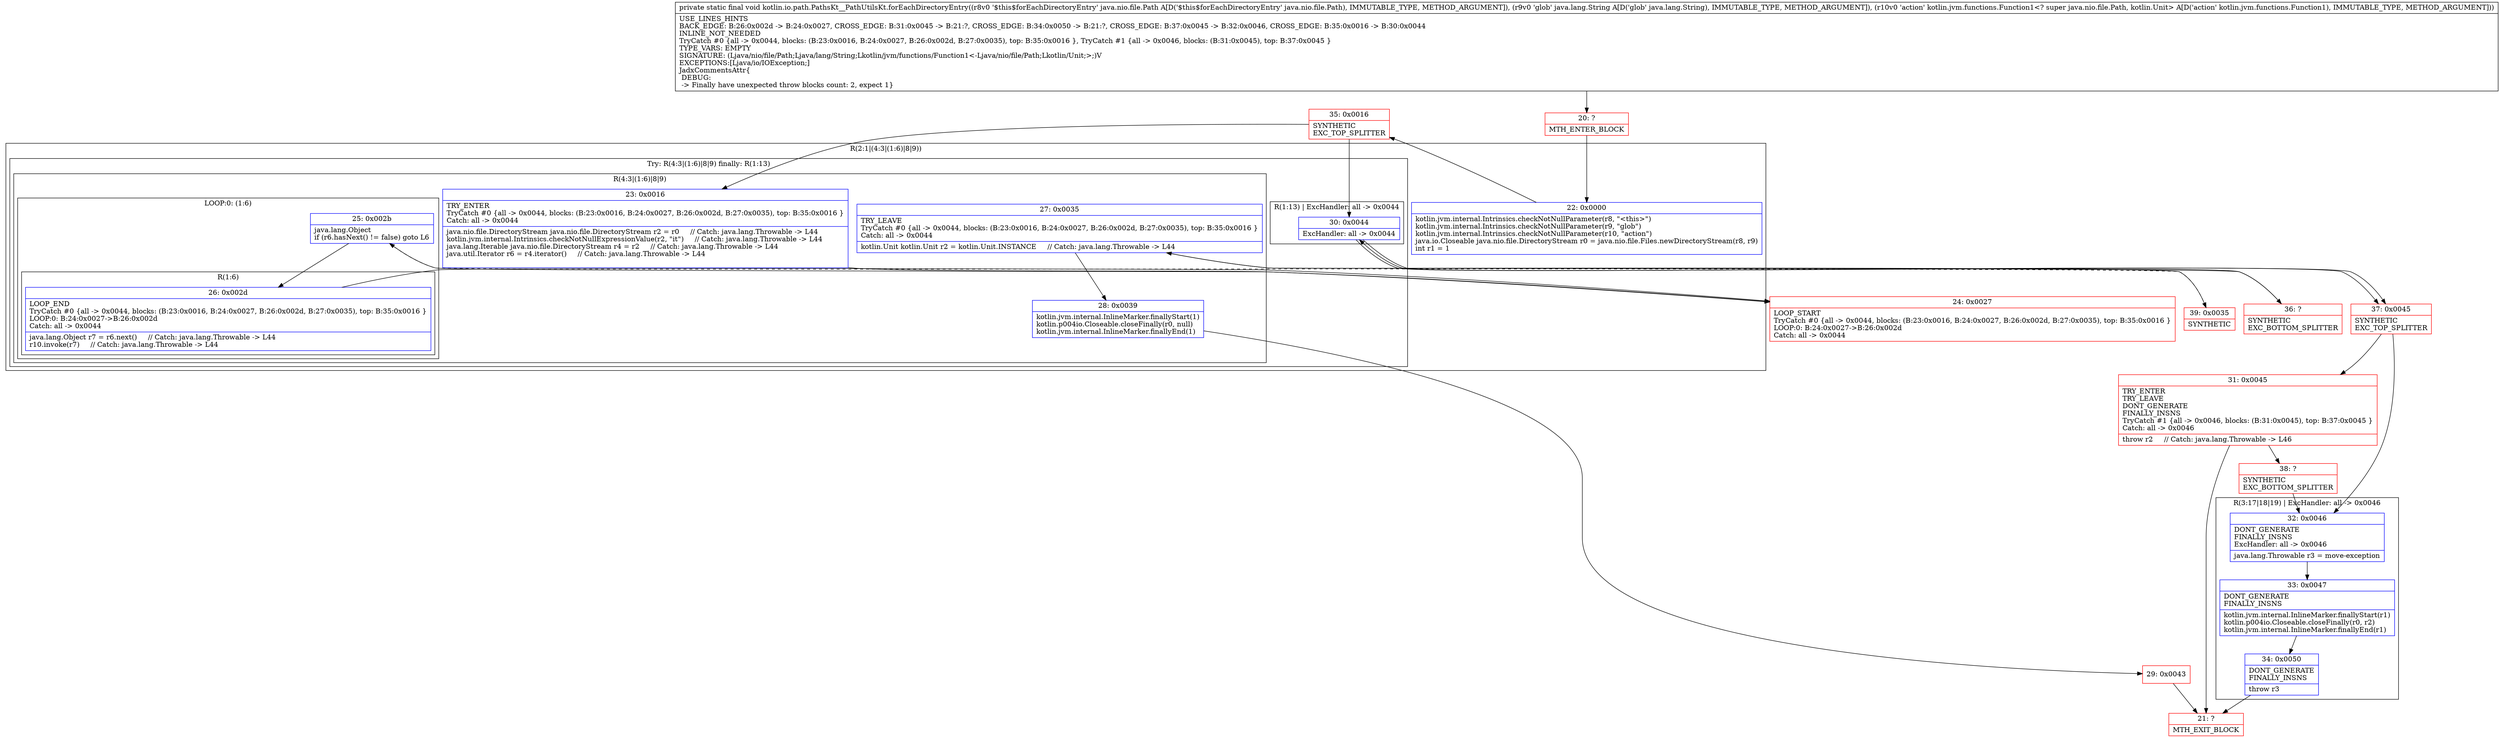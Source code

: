 digraph "CFG forkotlin.io.path.PathsKt__PathUtilsKt.forEachDirectoryEntry(Ljava\/nio\/file\/Path;Ljava\/lang\/String;Lkotlin\/jvm\/functions\/Function1;)V" {
subgraph cluster_Region_1092170133 {
label = "R(2:1|(4:3|(1:6)|8|9))";
node [shape=record,color=blue];
Node_22 [shape=record,label="{22\:\ 0x0000|kotlin.jvm.internal.Intrinsics.checkNotNullParameter(r8, \"\<this\>\")\lkotlin.jvm.internal.Intrinsics.checkNotNullParameter(r9, \"glob\")\lkotlin.jvm.internal.Intrinsics.checkNotNullParameter(r10, \"action\")\ljava.io.Closeable java.nio.file.DirectoryStream r0 = java.nio.file.Files.newDirectoryStream(r8, r9)\lint r1 = 1\l}"];
subgraph cluster_TryCatchRegion_534106706 {
label = "Try: R(4:3|(1:6)|8|9) finally: R(1:13)";
node [shape=record,color=blue];
subgraph cluster_Region_160906691 {
label = "R(4:3|(1:6)|8|9)";
node [shape=record,color=blue];
Node_23 [shape=record,label="{23\:\ 0x0016|TRY_ENTER\lTryCatch #0 \{all \-\> 0x0044, blocks: (B:23:0x0016, B:24:0x0027, B:26:0x002d, B:27:0x0035), top: B:35:0x0016 \}\lCatch: all \-\> 0x0044\l|java.nio.file.DirectoryStream java.nio.file.DirectoryStream r2 = r0     \/\/ Catch: java.lang.Throwable \-\> L44\lkotlin.jvm.internal.Intrinsics.checkNotNullExpressionValue(r2, \"it\")     \/\/ Catch: java.lang.Throwable \-\> L44\ljava.lang.Iterable java.nio.file.DirectoryStream r4 = r2     \/\/ Catch: java.lang.Throwable \-\> L44\ljava.util.Iterator r6 = r4.iterator()     \/\/ Catch: java.lang.Throwable \-\> L44\l\l}"];
subgraph cluster_LoopRegion_533087188 {
label = "LOOP:0: (1:6)";
node [shape=record,color=blue];
Node_25 [shape=record,label="{25\:\ 0x002b|java.lang.Object \lif (r6.hasNext() != false) goto L6\l}"];
subgraph cluster_Region_1983752033 {
label = "R(1:6)";
node [shape=record,color=blue];
Node_26 [shape=record,label="{26\:\ 0x002d|LOOP_END\lTryCatch #0 \{all \-\> 0x0044, blocks: (B:23:0x0016, B:24:0x0027, B:26:0x002d, B:27:0x0035), top: B:35:0x0016 \}\lLOOP:0: B:24:0x0027\-\>B:26:0x002d\lCatch: all \-\> 0x0044\l|java.lang.Object r7 = r6.next()     \/\/ Catch: java.lang.Throwable \-\> L44\lr10.invoke(r7)     \/\/ Catch: java.lang.Throwable \-\> L44\l}"];
}
}
Node_27 [shape=record,label="{27\:\ 0x0035|TRY_LEAVE\lTryCatch #0 \{all \-\> 0x0044, blocks: (B:23:0x0016, B:24:0x0027, B:26:0x002d, B:27:0x0035), top: B:35:0x0016 \}\lCatch: all \-\> 0x0044\l|kotlin.Unit kotlin.Unit r2 = kotlin.Unit.INSTANCE     \/\/ Catch: java.lang.Throwable \-\> L44\l}"];
Node_28 [shape=record,label="{28\:\ 0x0039|kotlin.jvm.internal.InlineMarker.finallyStart(1)\lkotlin.p004io.Closeable.closeFinally(r0, null)\lkotlin.jvm.internal.InlineMarker.finallyEnd(1)\l}"];
}
subgraph cluster_Region_1730467120 {
label = "R(1:13) | ExcHandler: all \-\> 0x0044\l";
node [shape=record,color=blue];
Node_30 [shape=record,label="{30\:\ 0x0044|ExcHandler: all \-\> 0x0044\l}"];
}
}
}
subgraph cluster_Region_1730467120 {
label = "R(1:13) | ExcHandler: all \-\> 0x0044\l";
node [shape=record,color=blue];
Node_30 [shape=record,label="{30\:\ 0x0044|ExcHandler: all \-\> 0x0044\l}"];
}
subgraph cluster_Region_1456659652 {
label = "R(3:17|18|19) | ExcHandler: all \-\> 0x0046\l";
node [shape=record,color=blue];
Node_32 [shape=record,label="{32\:\ 0x0046|DONT_GENERATE\lFINALLY_INSNS\lExcHandler: all \-\> 0x0046\l|java.lang.Throwable r3 = move\-exception\l}"];
Node_33 [shape=record,label="{33\:\ 0x0047|DONT_GENERATE\lFINALLY_INSNS\l|kotlin.jvm.internal.InlineMarker.finallyStart(r1)\lkotlin.p004io.Closeable.closeFinally(r0, r2)\lkotlin.jvm.internal.InlineMarker.finallyEnd(r1)\l}"];
Node_34 [shape=record,label="{34\:\ 0x0050|DONT_GENERATE\lFINALLY_INSNS\l|throw r3\l}"];
}
Node_20 [shape=record,color=red,label="{20\:\ ?|MTH_ENTER_BLOCK\l}"];
Node_35 [shape=record,color=red,label="{35\:\ 0x0016|SYNTHETIC\lEXC_TOP_SPLITTER\l}"];
Node_24 [shape=record,color=red,label="{24\:\ 0x0027|LOOP_START\lTryCatch #0 \{all \-\> 0x0044, blocks: (B:23:0x0016, B:24:0x0027, B:26:0x002d, B:27:0x0035), top: B:35:0x0016 \}\lLOOP:0: B:24:0x0027\-\>B:26:0x002d\lCatch: all \-\> 0x0044\l}"];
Node_39 [shape=record,color=red,label="{39\:\ 0x0035|SYNTHETIC\l}"];
Node_29 [shape=record,color=red,label="{29\:\ 0x0043}"];
Node_21 [shape=record,color=red,label="{21\:\ ?|MTH_EXIT_BLOCK\l}"];
Node_36 [shape=record,color=red,label="{36\:\ ?|SYNTHETIC\lEXC_BOTTOM_SPLITTER\l}"];
Node_37 [shape=record,color=red,label="{37\:\ 0x0045|SYNTHETIC\lEXC_TOP_SPLITTER\l}"];
Node_31 [shape=record,color=red,label="{31\:\ 0x0045|TRY_ENTER\lTRY_LEAVE\lDONT_GENERATE\lFINALLY_INSNS\lTryCatch #1 \{all \-\> 0x0046, blocks: (B:31:0x0045), top: B:37:0x0045 \}\lCatch: all \-\> 0x0046\l|throw r2     \/\/ Catch: java.lang.Throwable \-\> L46\l}"];
Node_38 [shape=record,color=red,label="{38\:\ ?|SYNTHETIC\lEXC_BOTTOM_SPLITTER\l}"];
MethodNode[shape=record,label="{private static final void kotlin.io.path.PathsKt__PathUtilsKt.forEachDirectoryEntry((r8v0 '$this$forEachDirectoryEntry' java.nio.file.Path A[D('$this$forEachDirectoryEntry' java.nio.file.Path), IMMUTABLE_TYPE, METHOD_ARGUMENT]), (r9v0 'glob' java.lang.String A[D('glob' java.lang.String), IMMUTABLE_TYPE, METHOD_ARGUMENT]), (r10v0 'action' kotlin.jvm.functions.Function1\<? super java.nio.file.Path, kotlin.Unit\> A[D('action' kotlin.jvm.functions.Function1), IMMUTABLE_TYPE, METHOD_ARGUMENT]))  | USE_LINES_HINTS\lBACK_EDGE: B:26:0x002d \-\> B:24:0x0027, CROSS_EDGE: B:31:0x0045 \-\> B:21:?, CROSS_EDGE: B:34:0x0050 \-\> B:21:?, CROSS_EDGE: B:37:0x0045 \-\> B:32:0x0046, CROSS_EDGE: B:35:0x0016 \-\> B:30:0x0044\lINLINE_NOT_NEEDED\lTryCatch #0 \{all \-\> 0x0044, blocks: (B:23:0x0016, B:24:0x0027, B:26:0x002d, B:27:0x0035), top: B:35:0x0016 \}, TryCatch #1 \{all \-\> 0x0046, blocks: (B:31:0x0045), top: B:37:0x0045 \}\lTYPE_VARS: EMPTY\lSIGNATURE: (Ljava\/nio\/file\/Path;Ljava\/lang\/String;Lkotlin\/jvm\/functions\/Function1\<\-Ljava\/nio\/file\/Path;Lkotlin\/Unit;\>;)V\lEXCEPTIONS:[Ljava\/io\/IOException;]\lJadxCommentsAttr\{\l DEBUG: \l \-\> Finally have unexpected throw blocks count: 2, expect 1\}\l}"];
MethodNode -> Node_20;Node_22 -> Node_35;
Node_23 -> Node_24;
Node_25 -> Node_26;
Node_25 -> Node_39[style=dashed];
Node_26 -> Node_24;
Node_27 -> Node_28;
Node_27 -> Node_36;
Node_28 -> Node_29;
Node_30 -> Node_37;
Node_30 -> Node_37;
Node_32 -> Node_33;
Node_33 -> Node_34;
Node_34 -> Node_21;
Node_20 -> Node_22;
Node_35 -> Node_23;
Node_35 -> Node_30;
Node_24 -> Node_25;
Node_39 -> Node_27;
Node_29 -> Node_21;
Node_36 -> Node_30;
Node_37 -> Node_31;
Node_37 -> Node_32;
Node_31 -> Node_21;
Node_31 -> Node_38;
Node_38 -> Node_32;
}

